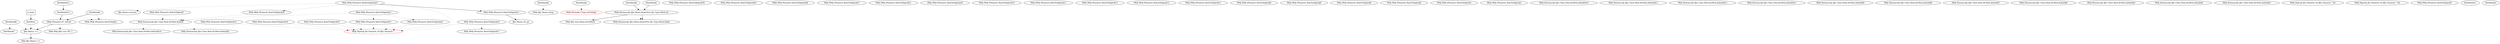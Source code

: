 digraph fgl {
	0 [label = "b_main",shape = "box"]
	1 [label = "fJhc.Basics.reverse"]
	2 [label = "fW@.fJhc.Basics.drop"]
	3 [label = "fW@.fPrelude.CType.intToDigit",color = "red"]
	4 [label = "fW@.fJhc.Inst.Show.showWord"]
	5 [label = "fR@.fJhc.Basics.++"]
	6 [label = "fJhc.Basics.++"]
	7 [label = "ftheMain"]
	8 [label = "ftheMain$6"]
	9 [label = "ftheMain$2"]
	10 [label = "fW@.fW@.fNumeric.floatToDigits$30"]
	11 [label = "fJhc.Basics.45_go"]
	12 [label = "fW@.fW@.fNumeric.floatToDigits$29"]
	13 [label = "fW@.fW@.fNumeric.floatToDigits$28"]
	14 [label = "fW@.fW@.fNumeric.floatToDigits$27"]
	15 [label = "fW@.fW@.fNumeric.floatToDigits$21"]
	16 [label = "fW@.fW@.fNumeric.floatToDigits$20"]
	17 [label = "fW@.fW@.fNumeric.floatToDigits$19"]
	18 [label = "fW@.fW@.fNumeric.floatToDigits$17"]
	19 [label = "fW@.fW@.fNumeric.floatToDigits$15"]
	20 [label = "fW@.fW@.fNumeric.floatToDigits$13"]
	21 [label = "fW@.fW@.fNumeric.floatToDigits$12"]
	22 [label = "fW@.fW@.fNumeric.floatToDigits$11"]
	23 [label = "fW@.fW@.fNumeric.floatToDigits$9"]
	24 [label = "fW@.fW@.fNumeric.floatToDigits$8"]
	25 [label = "fW@.fW@.fNumeric.floatToDigits$6"]
	26 [label = "fW@.fW@.fNumeric.floatToDigits$4"]
	27 [label = "fW@.fW@.fNumeric.floatToDigits$3"]
	28 [label = "fW@.fW@.fNumeric.floatToDigits$2"]
	29 [label = "fW@.fInstance@.iJhc.Class.Real.divMod.default$14"]
	30 [label = "fW@.fInstance@.iJhc.Class.Real.divMod.default$13"]
	31 [label = "fW@.fInstance@.iJhc.Class.Real.divMod.default$12"]
	32 [label = "fW@.fInstance@.iJhc.Class.Real.divMod.default$11"]
	33 [label = "fW@.fInstance@.iJhc.Class.Real.divMod.default$10"]
	34 [label = "fW@.fInstance@.iJhc.Class.Real.divMod.default$9"]
	35 [label = "fW@.fInstance@.iJhc.Class.Real.divMod.default$8"]
	36 [label = "fW@.fInstance@.iJhc.Class.Real.divMod.default$7"]
	37 [label = "fW@.fInstance@.iJhc.Class.Real.divMod.default$6"]
	38 [label = "fW@.fInstance@.iJhc.Class.Real.divMod.default$5"]
	39 [label = "fW@.fInstance@.iJhc.Class.Real.divMod.default$4"]
	40 [label = "fW@.fInstance@.iJhc.Class.Real.divMod.default$3"]
	41 [label = "fW@.fInstance@.iJhc.Class.Real.divMod.default$2"]
	42 [label = "fW@.fInstance@.iJhc.Class.Real.divMod.default"]
	43 [label = "fW@.fW@.fNumeric.floatToDigits$7"]
	44 [label = "fW@.fW@.fNumeric.floatToDigits$26"]
	45 [label = "fW@.fSpec@.Jhc.Numeric.20.fJhc.Numeric.^$3"]
	46 [label = "fW@.fSpec@.Jhc.Numeric.20.fJhc.Numeric.^$2"]
	47 [label = "fW@.fSpec@.Jhc.Numeric.20.fJhc.Numeric.^",color = "red"]
	48 [label = "fW@.fW@.fNumeric.floatToDigits$5"]
	49 [label = "fW@.fW@.fNumeric.floatToDigits$14"]
	50 [label = "fW@.fW@.fNumeric.floatToDigits$16"]
	51 [label = "fW@.fW@.fNumeric.floatToDigits$18"]
	52 [label = "fW@.fW@.fNumeric.floatToDigits$10"]
	53 [label = "fW@.fW@.fNumeric.floatToDigits$23"]
	54 [label = "fW@.fW@.fNumeric.floatToDigits$24"]
	55 [label = "fW@.fW@.fNumeric.floatToDigits$22"]
	56 [label = "fW@.fInstance@.iJhc.Show.showsPrec.Jhc.Type.Word.Int$2"]
	57 [label = "fW@.fInstance@.iJhc.Show.showsPrec.Jhc.Type.Word.Int"]
	58 [label = "ftheMain$4"]
	59 [label = "ftheMain$5"]
	60 [label = "ftheMain$11"]
	61 [label = "ftheMain$7"]
	62 [label = "ftheMain$8"]
	63 [label = "ftheMain$3"]
	64 [label = "fW@.fW@.fNumeric.floatToDigits$31"]
	65 [label = "fW@.fW@.fNumeric.floatToDigits$25"]
	66 [label = "fW@.fW@.fNumeric.floatToDigits"]
	67 [label = "fW@.fR@.fJhc.List.387_f"]
	68 [label = "fW@.fNumeric.67_doFmt"]
	69 [label = "ftheMain$9"]
	70 [label = "ftheMain$10"]
	71 [label = "ftheMain$12"]
	0 -> 7
	6 -> 5
	7 -> 6 [style = "dotted"]
	8 -> 2 [style = "dotted"]
	9 -> 3 [style = "dotted"]
	42 -> 33 [style = "dotted"]
	42 -> 41 [style = "dotted"]
	43 -> 42 [style = "dotted"]
	44 -> 42 [style = "dotted"]
	49 -> 47 [style = "dotted"]
	50 -> 47 [style = "dotted"]
	51 -> 47 [style = "dotted"]
	52 -> 47 [style = "dotted"]
	52 -> 18 [style = "dotted"]
	53 -> 47 [style = "dotted"]
	54 -> 47 [style = "dotted"]
	55 -> 42 [style = "dotted"]
	55 -> 54 [style = "dotted"]
	55 -> 53 [style = "dotted"]
	57 -> 56 [style = "dotted"]
	57 -> 4
	57 -> 56
	58 -> 57
	59 -> 57
	62 -> 6 [style = "dotted"]
	62 -> 61 [style = "dotted"]
	64 -> 11
	65 -> 1 [style = "dotted"]
	65 -> 47 [style = "dotted"]
	65 -> 44 [style = "dotted"]
	65 -> 64
	68 -> 67 [style = "dotted"]
	68 -> 6
	69 -> 66 [style = "dotted"]
	69 -> 68
	70 -> 66 [style = "dotted"]
	70 -> 68
	71 -> 70
}